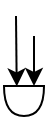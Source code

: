 <mxfile version="24.7.1" type="github">
  <diagram name="Page-1" id="n7Fu1dChlO2mF_LkfaYX">
    <mxGraphModel dx="409" dy="242" grid="1" gridSize="10" guides="1" tooltips="1" connect="1" arrows="1" fold="1" page="1" pageScale="1" pageWidth="850" pageHeight="1100" math="0" shadow="0">
      <root>
        <mxCell id="0" />
        <mxCell id="1" parent="0" />
        <mxCell id="61qi8pVw7JVg1OZqUkDZ-4" value="" style="shape=or;whiteSpace=wrap;html=1;rotation=90;" vertex="1" parent="1">
          <mxGeometry x="647.5" y="172.5" width="15" height="20" as="geometry" />
        </mxCell>
        <mxCell id="61qi8pVw7JVg1OZqUkDZ-5" value="" style="endArrow=classic;html=1;rounded=0;entryX=0.013;entryY=0.682;entryDx=0;entryDy=0;entryPerimeter=0;" edge="1" parent="1" target="61qi8pVw7JVg1OZqUkDZ-4">
          <mxGeometry width="50" height="50" relative="1" as="geometry">
            <mxPoint x="651" y="140" as="sourcePoint" />
            <mxPoint x="680" y="150" as="targetPoint" />
          </mxGeometry>
        </mxCell>
        <mxCell id="61qi8pVw7JVg1OZqUkDZ-6" value="" style="endArrow=classic;html=1;rounded=0;entryX=0;entryY=0.25;entryDx=0;entryDy=0;entryPerimeter=0;" edge="1" parent="1" target="61qi8pVw7JVg1OZqUkDZ-4">
          <mxGeometry width="50" height="50" relative="1" as="geometry">
            <mxPoint x="660" y="150" as="sourcePoint" />
            <mxPoint x="680" y="170" as="targetPoint" />
            <Array as="points">
              <mxPoint x="660" y="150" />
            </Array>
          </mxGeometry>
        </mxCell>
      </root>
    </mxGraphModel>
  </diagram>
</mxfile>
